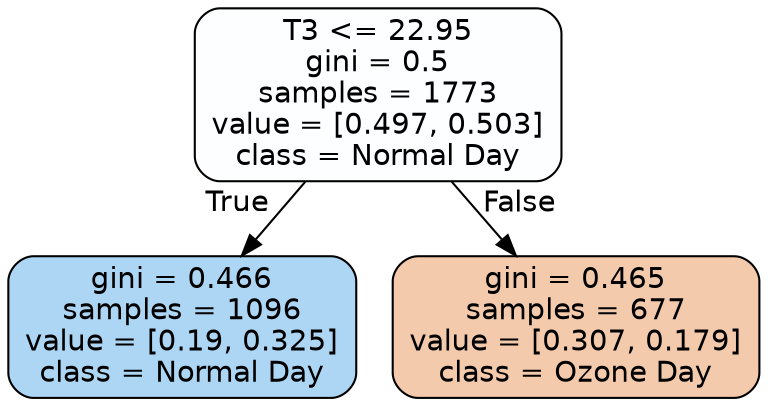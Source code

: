 digraph Tree {
node [shape=box, style="filled, rounded", color="black", fontname=helvetica] ;
edge [fontname=helvetica] ;
0 [label="T3 <= 22.95\ngini = 0.5\nsamples = 1773\nvalue = [0.497, 0.503]\nclass = Normal Day", fillcolor="#fdfeff"] ;
1 [label="gini = 0.466\nsamples = 1096\nvalue = [0.19, 0.325]\nclass = Normal Day", fillcolor="#add6f4"] ;
0 -> 1 [labeldistance=2.5, labelangle=45, headlabel="True"] ;
2 [label="gini = 0.465\nsamples = 677\nvalue = [0.307, 0.179]\nclass = Ozone Day", fillcolor="#f4caac"] ;
0 -> 2 [labeldistance=2.5, labelangle=-45, headlabel="False"] ;
}